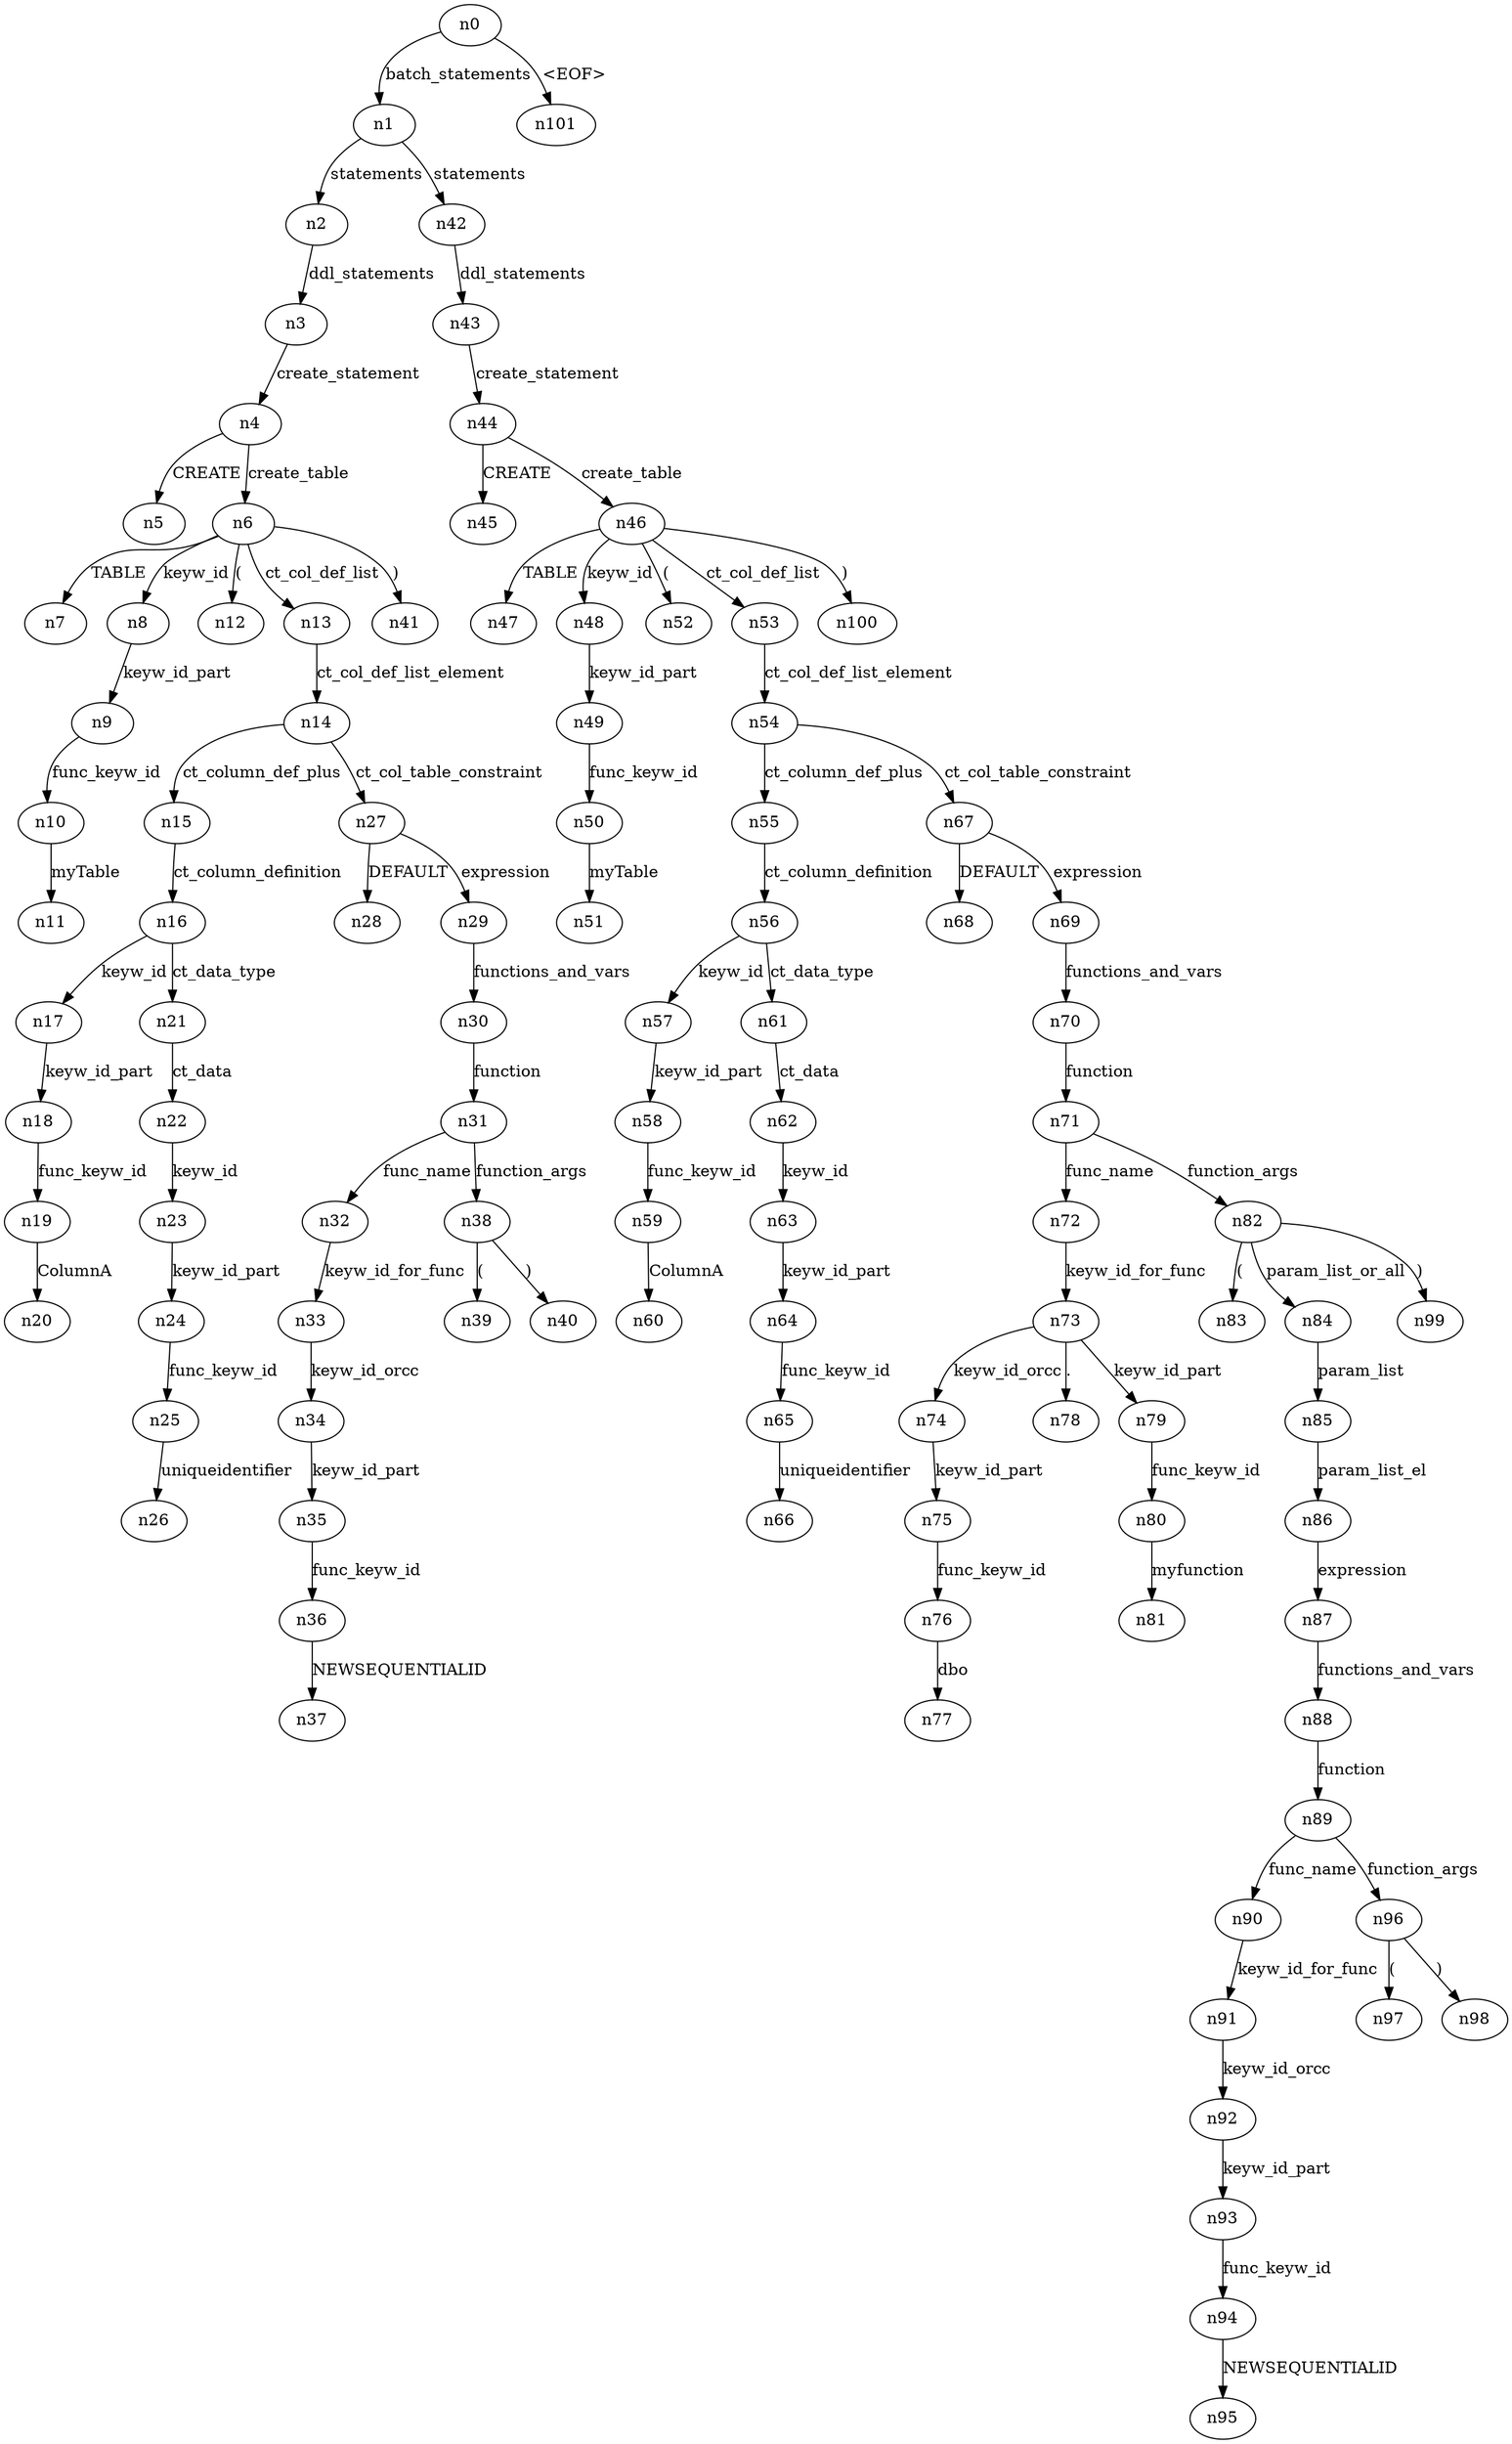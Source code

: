 digraph ParseTree {
  n0 -> n1 [label="batch_statements"];
  n1 -> n2 [label="statements"];
  n2 -> n3 [label="ddl_statements"];
  n3 -> n4 [label="create_statement"];
  n4 -> n5 [label="CREATE"];
  n4 -> n6 [label="create_table"];
  n6 -> n7 [label="TABLE"];
  n6 -> n8 [label="keyw_id"];
  n8 -> n9 [label="keyw_id_part"];
  n9 -> n10 [label="func_keyw_id"];
  n10 -> n11 [label="myTable"];
  n6 -> n12 [label="("];
  n6 -> n13 [label="ct_col_def_list"];
  n13 -> n14 [label="ct_col_def_list_element"];
  n14 -> n15 [label="ct_column_def_plus"];
  n15 -> n16 [label="ct_column_definition"];
  n16 -> n17 [label="keyw_id"];
  n17 -> n18 [label="keyw_id_part"];
  n18 -> n19 [label="func_keyw_id"];
  n19 -> n20 [label="ColumnA"];
  n16 -> n21 [label="ct_data_type"];
  n21 -> n22 [label="ct_data"];
  n22 -> n23 [label="keyw_id"];
  n23 -> n24 [label="keyw_id_part"];
  n24 -> n25 [label="func_keyw_id"];
  n25 -> n26 [label="uniqueidentifier"];
  n14 -> n27 [label="ct_col_table_constraint"];
  n27 -> n28 [label="DEFAULT"];
  n27 -> n29 [label="expression"];
  n29 -> n30 [label="functions_and_vars"];
  n30 -> n31 [label="function"];
  n31 -> n32 [label="func_name"];
  n32 -> n33 [label="keyw_id_for_func"];
  n33 -> n34 [label="keyw_id_orcc"];
  n34 -> n35 [label="keyw_id_part"];
  n35 -> n36 [label="func_keyw_id"];
  n36 -> n37 [label="NEWSEQUENTIALID"];
  n31 -> n38 [label="function_args"];
  n38 -> n39 [label="("];
  n38 -> n40 [label=")"];
  n6 -> n41 [label=")"];
  n1 -> n42 [label="statements"];
  n42 -> n43 [label="ddl_statements"];
  n43 -> n44 [label="create_statement"];
  n44 -> n45 [label="CREATE"];
  n44 -> n46 [label="create_table"];
  n46 -> n47 [label="TABLE"];
  n46 -> n48 [label="keyw_id"];
  n48 -> n49 [label="keyw_id_part"];
  n49 -> n50 [label="func_keyw_id"];
  n50 -> n51 [label="myTable"];
  n46 -> n52 [label="("];
  n46 -> n53 [label="ct_col_def_list"];
  n53 -> n54 [label="ct_col_def_list_element"];
  n54 -> n55 [label="ct_column_def_plus"];
  n55 -> n56 [label="ct_column_definition"];
  n56 -> n57 [label="keyw_id"];
  n57 -> n58 [label="keyw_id_part"];
  n58 -> n59 [label="func_keyw_id"];
  n59 -> n60 [label="ColumnA"];
  n56 -> n61 [label="ct_data_type"];
  n61 -> n62 [label="ct_data"];
  n62 -> n63 [label="keyw_id"];
  n63 -> n64 [label="keyw_id_part"];
  n64 -> n65 [label="func_keyw_id"];
  n65 -> n66 [label="uniqueidentifier"];
  n54 -> n67 [label="ct_col_table_constraint"];
  n67 -> n68 [label="DEFAULT"];
  n67 -> n69 [label="expression"];
  n69 -> n70 [label="functions_and_vars"];
  n70 -> n71 [label="function"];
  n71 -> n72 [label="func_name"];
  n72 -> n73 [label="keyw_id_for_func"];
  n73 -> n74 [label="keyw_id_orcc"];
  n74 -> n75 [label="keyw_id_part"];
  n75 -> n76 [label="func_keyw_id"];
  n76 -> n77 [label="dbo"];
  n73 -> n78 [label="."];
  n73 -> n79 [label="keyw_id_part"];
  n79 -> n80 [label="func_keyw_id"];
  n80 -> n81 [label="myfunction"];
  n71 -> n82 [label="function_args"];
  n82 -> n83 [label="("];
  n82 -> n84 [label="param_list_or_all"];
  n84 -> n85 [label="param_list"];
  n85 -> n86 [label="param_list_el"];
  n86 -> n87 [label="expression"];
  n87 -> n88 [label="functions_and_vars"];
  n88 -> n89 [label="function"];
  n89 -> n90 [label="func_name"];
  n90 -> n91 [label="keyw_id_for_func"];
  n91 -> n92 [label="keyw_id_orcc"];
  n92 -> n93 [label="keyw_id_part"];
  n93 -> n94 [label="func_keyw_id"];
  n94 -> n95 [label="NEWSEQUENTIALID"];
  n89 -> n96 [label="function_args"];
  n96 -> n97 [label="("];
  n96 -> n98 [label=")"];
  n82 -> n99 [label=")"];
  n46 -> n100 [label=")"];
  n0 -> n101 [label="<EOF>"];
}